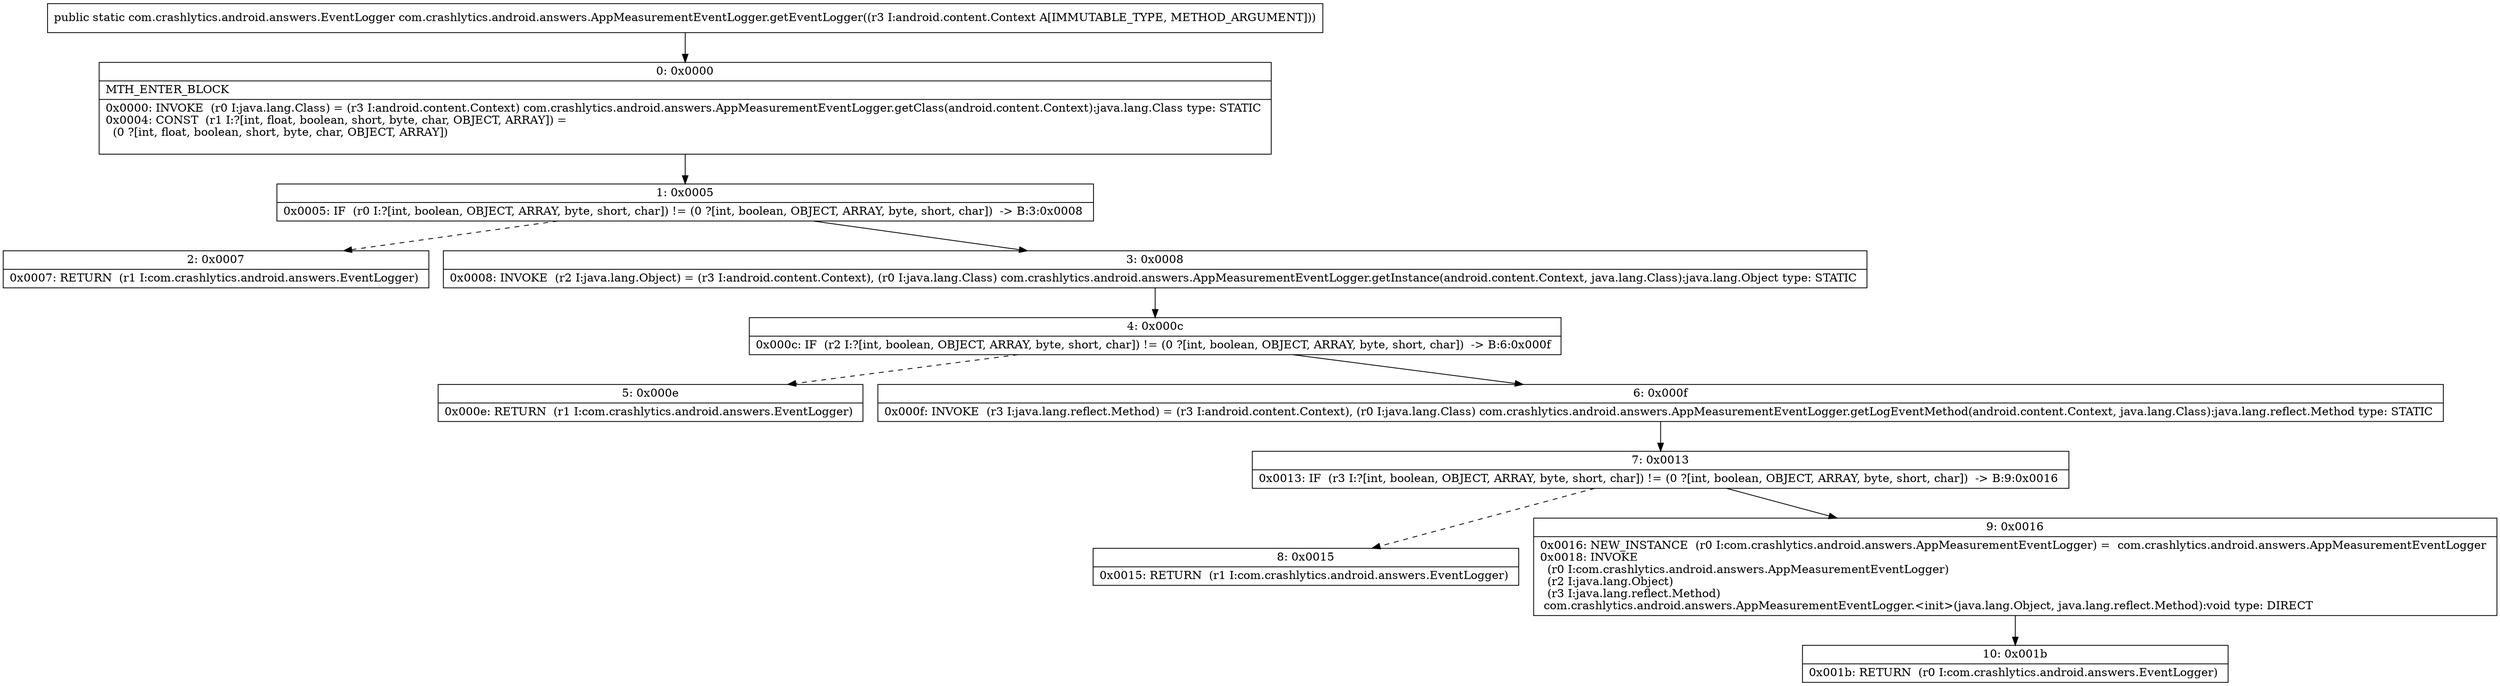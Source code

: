 digraph "CFG forcom.crashlytics.android.answers.AppMeasurementEventLogger.getEventLogger(Landroid\/content\/Context;)Lcom\/crashlytics\/android\/answers\/EventLogger;" {
Node_0 [shape=record,label="{0\:\ 0x0000|MTH_ENTER_BLOCK\l|0x0000: INVOKE  (r0 I:java.lang.Class) = (r3 I:android.content.Context) com.crashlytics.android.answers.AppMeasurementEventLogger.getClass(android.content.Context):java.lang.Class type: STATIC \l0x0004: CONST  (r1 I:?[int, float, boolean, short, byte, char, OBJECT, ARRAY]) = \l  (0 ?[int, float, boolean, short, byte, char, OBJECT, ARRAY])\l \l}"];
Node_1 [shape=record,label="{1\:\ 0x0005|0x0005: IF  (r0 I:?[int, boolean, OBJECT, ARRAY, byte, short, char]) != (0 ?[int, boolean, OBJECT, ARRAY, byte, short, char])  \-\> B:3:0x0008 \l}"];
Node_2 [shape=record,label="{2\:\ 0x0007|0x0007: RETURN  (r1 I:com.crashlytics.android.answers.EventLogger) \l}"];
Node_3 [shape=record,label="{3\:\ 0x0008|0x0008: INVOKE  (r2 I:java.lang.Object) = (r3 I:android.content.Context), (r0 I:java.lang.Class) com.crashlytics.android.answers.AppMeasurementEventLogger.getInstance(android.content.Context, java.lang.Class):java.lang.Object type: STATIC \l}"];
Node_4 [shape=record,label="{4\:\ 0x000c|0x000c: IF  (r2 I:?[int, boolean, OBJECT, ARRAY, byte, short, char]) != (0 ?[int, boolean, OBJECT, ARRAY, byte, short, char])  \-\> B:6:0x000f \l}"];
Node_5 [shape=record,label="{5\:\ 0x000e|0x000e: RETURN  (r1 I:com.crashlytics.android.answers.EventLogger) \l}"];
Node_6 [shape=record,label="{6\:\ 0x000f|0x000f: INVOKE  (r3 I:java.lang.reflect.Method) = (r3 I:android.content.Context), (r0 I:java.lang.Class) com.crashlytics.android.answers.AppMeasurementEventLogger.getLogEventMethod(android.content.Context, java.lang.Class):java.lang.reflect.Method type: STATIC \l}"];
Node_7 [shape=record,label="{7\:\ 0x0013|0x0013: IF  (r3 I:?[int, boolean, OBJECT, ARRAY, byte, short, char]) != (0 ?[int, boolean, OBJECT, ARRAY, byte, short, char])  \-\> B:9:0x0016 \l}"];
Node_8 [shape=record,label="{8\:\ 0x0015|0x0015: RETURN  (r1 I:com.crashlytics.android.answers.EventLogger) \l}"];
Node_9 [shape=record,label="{9\:\ 0x0016|0x0016: NEW_INSTANCE  (r0 I:com.crashlytics.android.answers.AppMeasurementEventLogger) =  com.crashlytics.android.answers.AppMeasurementEventLogger \l0x0018: INVOKE  \l  (r0 I:com.crashlytics.android.answers.AppMeasurementEventLogger)\l  (r2 I:java.lang.Object)\l  (r3 I:java.lang.reflect.Method)\l com.crashlytics.android.answers.AppMeasurementEventLogger.\<init\>(java.lang.Object, java.lang.reflect.Method):void type: DIRECT \l}"];
Node_10 [shape=record,label="{10\:\ 0x001b|0x001b: RETURN  (r0 I:com.crashlytics.android.answers.EventLogger) \l}"];
MethodNode[shape=record,label="{public static com.crashlytics.android.answers.EventLogger com.crashlytics.android.answers.AppMeasurementEventLogger.getEventLogger((r3 I:android.content.Context A[IMMUTABLE_TYPE, METHOD_ARGUMENT])) }"];
MethodNode -> Node_0;
Node_0 -> Node_1;
Node_1 -> Node_2[style=dashed];
Node_1 -> Node_3;
Node_3 -> Node_4;
Node_4 -> Node_5[style=dashed];
Node_4 -> Node_6;
Node_6 -> Node_7;
Node_7 -> Node_8[style=dashed];
Node_7 -> Node_9;
Node_9 -> Node_10;
}

